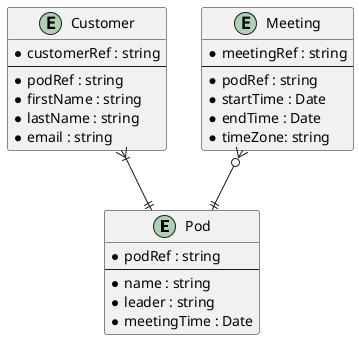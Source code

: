 @startuml ERD

entity Pod {
    * podRef : string
    --
    * name : string
    * leader : string
    * meetingTime : Date
}

entity Customer {
    * customerRef : string
    --
    * podRef : string
    * firstName : string
    * lastName : string
    * email : string
}

entity Meeting {
    * meetingRef : string
    --
    * podRef : string
    * startTime : Date
    * endTime : Date
    * timeZone: string
}

Customer }|--|| Pod
Meeting }o--|| Pod

@enduml